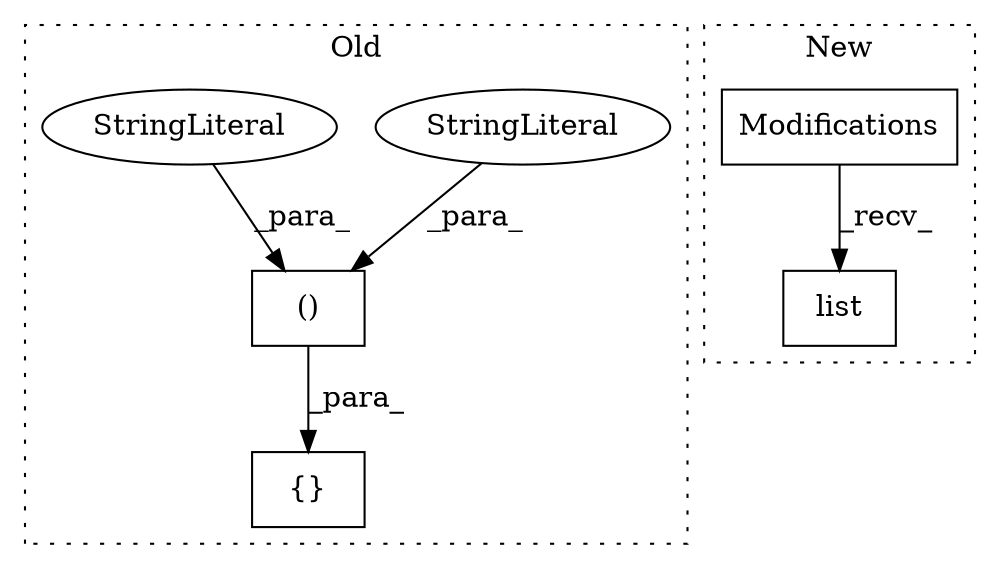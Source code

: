 digraph G {
subgraph cluster0 {
1 [label="{}" a="4" s="1471,1583" l="6,2" shape="box"];
3 [label="()" a="106" s="1563" l="20" shape="box"];
5 [label="StringLiteral" a="45" s="1580" l="3" shape="ellipse"];
6 [label="StringLiteral" a="45" s="1563" l="4" shape="ellipse"];
label = "Old";
style="dotted";
}
subgraph cluster1 {
2 [label="Modifications" a="32" s="1330" l="15" shape="box"];
4 [label="list" a="32" s="1378" l="6" shape="box"];
label = "New";
style="dotted";
}
2 -> 4 [label="_recv_"];
3 -> 1 [label="_para_"];
5 -> 3 [label="_para_"];
6 -> 3 [label="_para_"];
}